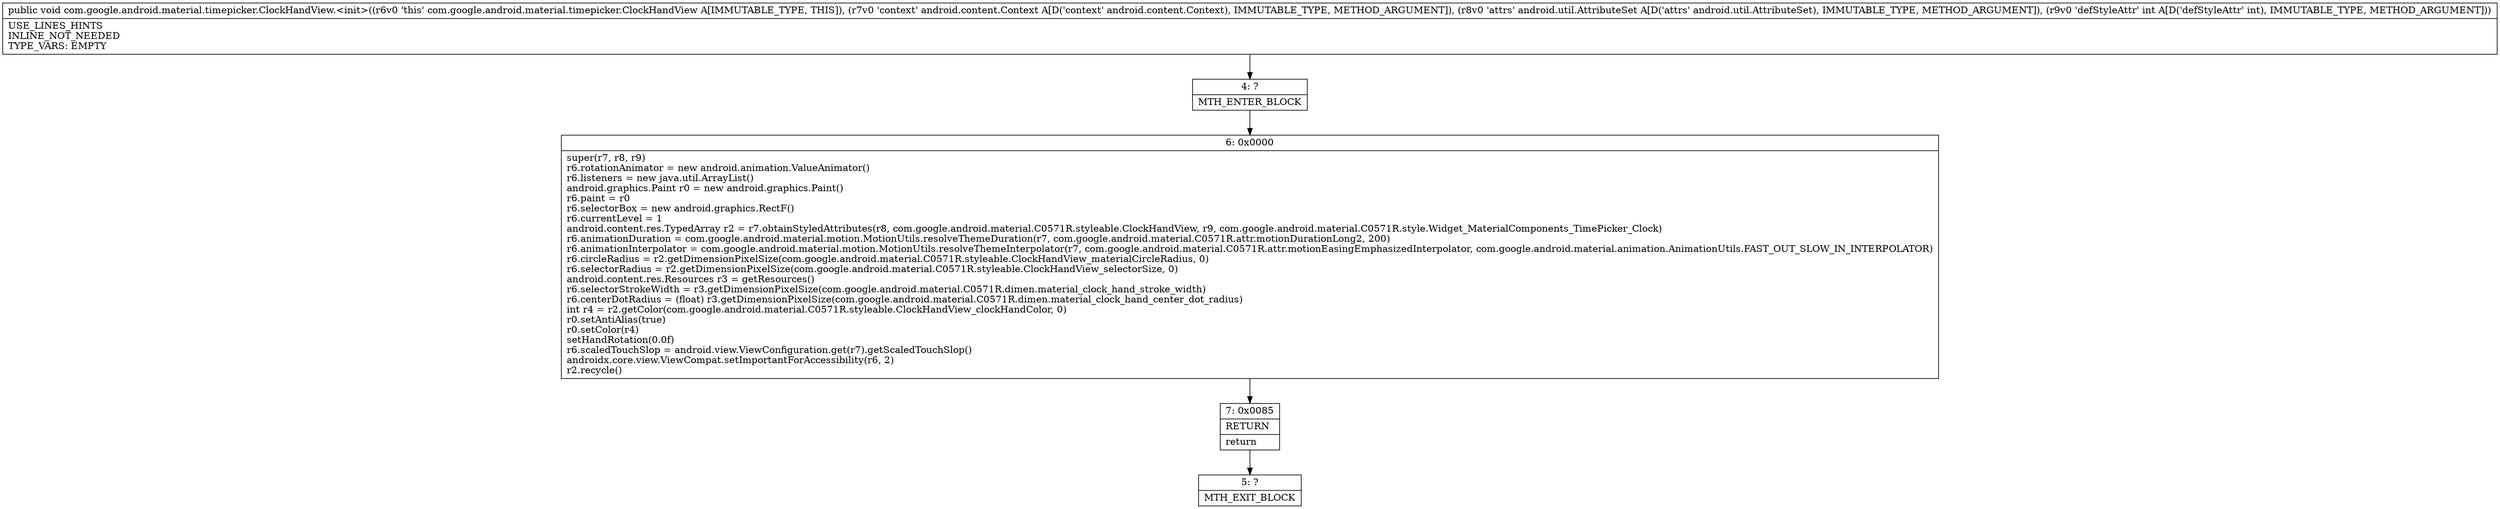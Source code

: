 digraph "CFG forcom.google.android.material.timepicker.ClockHandView.\<init\>(Landroid\/content\/Context;Landroid\/util\/AttributeSet;I)V" {
Node_4 [shape=record,label="{4\:\ ?|MTH_ENTER_BLOCK\l}"];
Node_6 [shape=record,label="{6\:\ 0x0000|super(r7, r8, r9)\lr6.rotationAnimator = new android.animation.ValueAnimator()\lr6.listeners = new java.util.ArrayList()\landroid.graphics.Paint r0 = new android.graphics.Paint()\lr6.paint = r0\lr6.selectorBox = new android.graphics.RectF()\lr6.currentLevel = 1\landroid.content.res.TypedArray r2 = r7.obtainStyledAttributes(r8, com.google.android.material.C0571R.styleable.ClockHandView, r9, com.google.android.material.C0571R.style.Widget_MaterialComponents_TimePicker_Clock)\lr6.animationDuration = com.google.android.material.motion.MotionUtils.resolveThemeDuration(r7, com.google.android.material.C0571R.attr.motionDurationLong2, 200)\lr6.animationInterpolator = com.google.android.material.motion.MotionUtils.resolveThemeInterpolator(r7, com.google.android.material.C0571R.attr.motionEasingEmphasizedInterpolator, com.google.android.material.animation.AnimationUtils.FAST_OUT_SLOW_IN_INTERPOLATOR)\lr6.circleRadius = r2.getDimensionPixelSize(com.google.android.material.C0571R.styleable.ClockHandView_materialCircleRadius, 0)\lr6.selectorRadius = r2.getDimensionPixelSize(com.google.android.material.C0571R.styleable.ClockHandView_selectorSize, 0)\landroid.content.res.Resources r3 = getResources()\lr6.selectorStrokeWidth = r3.getDimensionPixelSize(com.google.android.material.C0571R.dimen.material_clock_hand_stroke_width)\lr6.centerDotRadius = (float) r3.getDimensionPixelSize(com.google.android.material.C0571R.dimen.material_clock_hand_center_dot_radius)\lint r4 = r2.getColor(com.google.android.material.C0571R.styleable.ClockHandView_clockHandColor, 0)\lr0.setAntiAlias(true)\lr0.setColor(r4)\lsetHandRotation(0.0f)\lr6.scaledTouchSlop = android.view.ViewConfiguration.get(r7).getScaledTouchSlop()\landroidx.core.view.ViewCompat.setImportantForAccessibility(r6, 2)\lr2.recycle()\l}"];
Node_7 [shape=record,label="{7\:\ 0x0085|RETURN\l|return\l}"];
Node_5 [shape=record,label="{5\:\ ?|MTH_EXIT_BLOCK\l}"];
MethodNode[shape=record,label="{public void com.google.android.material.timepicker.ClockHandView.\<init\>((r6v0 'this' com.google.android.material.timepicker.ClockHandView A[IMMUTABLE_TYPE, THIS]), (r7v0 'context' android.content.Context A[D('context' android.content.Context), IMMUTABLE_TYPE, METHOD_ARGUMENT]), (r8v0 'attrs' android.util.AttributeSet A[D('attrs' android.util.AttributeSet), IMMUTABLE_TYPE, METHOD_ARGUMENT]), (r9v0 'defStyleAttr' int A[D('defStyleAttr' int), IMMUTABLE_TYPE, METHOD_ARGUMENT]))  | USE_LINES_HINTS\lINLINE_NOT_NEEDED\lTYPE_VARS: EMPTY\l}"];
MethodNode -> Node_4;Node_4 -> Node_6;
Node_6 -> Node_7;
Node_7 -> Node_5;
}

